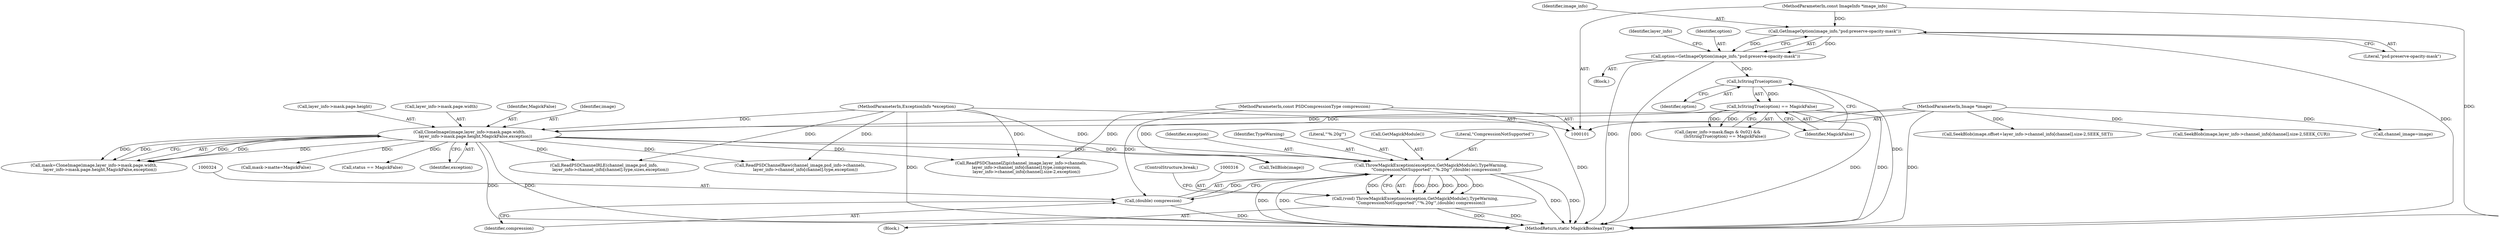digraph "0_ImageMagick_7f2dc7a1afc067d0c89f12c82bcdec0445fb1b94@pointer" {
"1000317" [label="(Call,ThrowMagickException(exception,GetMagickModule(),TypeWarning,\n        \"CompressionNotSupported\",\"'%.20g'\",(double) compression))"];
"1000189" [label="(Call,CloneImage(image,layer_info->mask.page.width,\n         layer_info->mask.page.height,MagickFalse,exception))"];
"1000102" [label="(MethodParameterIn,Image *image)"];
"1000168" [label="(Call,IsStringTrue(option) == MagickFalse)"];
"1000169" [label="(Call,IsStringTrue(option))"];
"1000135" [label="(Call,option=GetImageOption(image_info,\"psd:preserve-opacity-mask\"))"];
"1000137" [label="(Call,GetImageOption(image_info,\"psd:preserve-opacity-mask\"))"];
"1000103" [label="(MethodParameterIn,const ImageInfo *image_info)"];
"1000108" [label="(MethodParameterIn,ExceptionInfo *exception)"];
"1000323" [label="(Call,(double) compression)"];
"1000107" [label="(MethodParameterIn,const PSDCompressionType compression)"];
"1000315" [label="(Call,(void) ThrowMagickException(exception,GetMagickModule(),TypeWarning,\n        \"CompressionNotSupported\",\"'%.20g'\",(double) compression))"];
"1000205" [label="(Identifier,MagickFalse)"];
"1000168" [label="(Call,IsStringTrue(option) == MagickFalse)"];
"1000135" [label="(Call,option=GetImageOption(image_info,\"psd:preserve-opacity-mask\"))"];
"1000189" [label="(Call,CloneImage(image,layer_info->mask.page.width,\n         layer_info->mask.page.height,MagickFalse,exception))"];
"1000228" [label="(Call,ReadPSDChannelRaw(channel_image,psd_info->channels,\n        layer_info->channel_info[channel].type,exception))"];
"1000138" [label="(Identifier,image_info)"];
"1000190" [label="(Identifier,image)"];
"1000315" [label="(Call,(void) ThrowMagickException(exception,GetMagickModule(),TypeWarning,\n        \"CompressionNotSupported\",\"'%.20g'\",(double) compression))"];
"1000217" [label="(Call,TellBlob(image))"];
"1000369" [label="(MethodReturn,static MagickBooleanType)"];
"1000321" [label="(Literal,\"CompressionNotSupported\")"];
"1000318" [label="(Identifier,exception)"];
"1000325" [label="(Identifier,compression)"];
"1000169" [label="(Call,IsStringTrue(option))"];
"1000320" [label="(Identifier,TypeWarning)"];
"1000342" [label="(Call,status == MagickFalse)"];
"1000327" [label="(Call,SeekBlob(image,offset+layer_info->channel_info[channel].size-2,SEEK_SET))"];
"1000322" [label="(Literal,\"'%.20g'\")"];
"1000139" [label="(Literal,\"psd:preserve-opacity-mask\")"];
"1000224" [label="(Block,)"];
"1000108" [label="(MethodParameterIn,ExceptionInfo *exception)"];
"1000206" [label="(Identifier,exception)"];
"1000171" [label="(Identifier,MagickFalse)"];
"1000170" [label="(Identifier,option)"];
"1000323" [label="(Call,(double) compression)"];
"1000317" [label="(Call,ThrowMagickException(exception,GetMagickModule(),TypeWarning,\n        \"CompressionNotSupported\",\"'%.20g'\",(double) compression))"];
"1000187" [label="(Call,mask=CloneImage(image,layer_info->mask.page.width,\n         layer_info->mask.page.height,MagickFalse,exception))"];
"1000267" [label="(Call,ReadPSDChannelRLE(channel_image,psd_info,\n          layer_info->channel_info[channel].type,sizes,exception))"];
"1000107" [label="(MethodParameterIn,const PSDCompressionType compression)"];
"1000290" [label="(Call,ReadPSDChannelZip(channel_image,layer_info->channels,\n        layer_info->channel_info[channel].type,compression,\n        layer_info->channel_info[channel].size-2,exception))"];
"1000160" [label="(Call,(layer_info->mask.flags & 0x02) &&\n           (IsStringTrue(option) == MagickFalse))"];
"1000326" [label="(ControlStructure,break;)"];
"1000137" [label="(Call,GetImageOption(image_info,\"psd:preserve-opacity-mask\"))"];
"1000173" [label="(Call,SeekBlob(image,layer_info->channel_info[channel].size-2,SEEK_CUR))"];
"1000207" [label="(Call,mask->matte=MagickFalse)"];
"1000146" [label="(Identifier,layer_info)"];
"1000319" [label="(Call,GetMagickModule())"];
"1000198" [label="(Call,layer_info->mask.page.height)"];
"1000114" [label="(Call,channel_image=image)"];
"1000133" [label="(Block,)"];
"1000191" [label="(Call,layer_info->mask.page.width)"];
"1000103" [label="(MethodParameterIn,const ImageInfo *image_info)"];
"1000136" [label="(Identifier,option)"];
"1000102" [label="(MethodParameterIn,Image *image)"];
"1000317" -> "1000315"  [label="AST: "];
"1000317" -> "1000323"  [label="CFG: "];
"1000318" -> "1000317"  [label="AST: "];
"1000319" -> "1000317"  [label="AST: "];
"1000320" -> "1000317"  [label="AST: "];
"1000321" -> "1000317"  [label="AST: "];
"1000322" -> "1000317"  [label="AST: "];
"1000323" -> "1000317"  [label="AST: "];
"1000315" -> "1000317"  [label="CFG: "];
"1000317" -> "1000369"  [label="DDG: "];
"1000317" -> "1000369"  [label="DDG: "];
"1000317" -> "1000369"  [label="DDG: "];
"1000317" -> "1000369"  [label="DDG: "];
"1000317" -> "1000315"  [label="DDG: "];
"1000317" -> "1000315"  [label="DDG: "];
"1000317" -> "1000315"  [label="DDG: "];
"1000317" -> "1000315"  [label="DDG: "];
"1000317" -> "1000315"  [label="DDG: "];
"1000317" -> "1000315"  [label="DDG: "];
"1000189" -> "1000317"  [label="DDG: "];
"1000108" -> "1000317"  [label="DDG: "];
"1000323" -> "1000317"  [label="DDG: "];
"1000189" -> "1000187"  [label="AST: "];
"1000189" -> "1000206"  [label="CFG: "];
"1000190" -> "1000189"  [label="AST: "];
"1000191" -> "1000189"  [label="AST: "];
"1000198" -> "1000189"  [label="AST: "];
"1000205" -> "1000189"  [label="AST: "];
"1000206" -> "1000189"  [label="AST: "];
"1000187" -> "1000189"  [label="CFG: "];
"1000189" -> "1000369"  [label="DDG: "];
"1000189" -> "1000369"  [label="DDG: "];
"1000189" -> "1000187"  [label="DDG: "];
"1000189" -> "1000187"  [label="DDG: "];
"1000189" -> "1000187"  [label="DDG: "];
"1000189" -> "1000187"  [label="DDG: "];
"1000189" -> "1000187"  [label="DDG: "];
"1000102" -> "1000189"  [label="DDG: "];
"1000168" -> "1000189"  [label="DDG: "];
"1000108" -> "1000189"  [label="DDG: "];
"1000189" -> "1000207"  [label="DDG: "];
"1000189" -> "1000217"  [label="DDG: "];
"1000189" -> "1000228"  [label="DDG: "];
"1000189" -> "1000267"  [label="DDG: "];
"1000189" -> "1000290"  [label="DDG: "];
"1000189" -> "1000342"  [label="DDG: "];
"1000102" -> "1000101"  [label="AST: "];
"1000102" -> "1000369"  [label="DDG: "];
"1000102" -> "1000114"  [label="DDG: "];
"1000102" -> "1000173"  [label="DDG: "];
"1000102" -> "1000217"  [label="DDG: "];
"1000102" -> "1000327"  [label="DDG: "];
"1000168" -> "1000160"  [label="AST: "];
"1000168" -> "1000171"  [label="CFG: "];
"1000169" -> "1000168"  [label="AST: "];
"1000171" -> "1000168"  [label="AST: "];
"1000160" -> "1000168"  [label="CFG: "];
"1000168" -> "1000369"  [label="DDG: "];
"1000168" -> "1000369"  [label="DDG: "];
"1000168" -> "1000160"  [label="DDG: "];
"1000168" -> "1000160"  [label="DDG: "];
"1000169" -> "1000168"  [label="DDG: "];
"1000169" -> "1000170"  [label="CFG: "];
"1000170" -> "1000169"  [label="AST: "];
"1000171" -> "1000169"  [label="CFG: "];
"1000169" -> "1000369"  [label="DDG: "];
"1000135" -> "1000169"  [label="DDG: "];
"1000135" -> "1000133"  [label="AST: "];
"1000135" -> "1000137"  [label="CFG: "];
"1000136" -> "1000135"  [label="AST: "];
"1000137" -> "1000135"  [label="AST: "];
"1000146" -> "1000135"  [label="CFG: "];
"1000135" -> "1000369"  [label="DDG: "];
"1000135" -> "1000369"  [label="DDG: "];
"1000137" -> "1000135"  [label="DDG: "];
"1000137" -> "1000135"  [label="DDG: "];
"1000137" -> "1000139"  [label="CFG: "];
"1000138" -> "1000137"  [label="AST: "];
"1000139" -> "1000137"  [label="AST: "];
"1000137" -> "1000369"  [label="DDG: "];
"1000103" -> "1000137"  [label="DDG: "];
"1000103" -> "1000101"  [label="AST: "];
"1000103" -> "1000369"  [label="DDG: "];
"1000108" -> "1000101"  [label="AST: "];
"1000108" -> "1000369"  [label="DDG: "];
"1000108" -> "1000228"  [label="DDG: "];
"1000108" -> "1000267"  [label="DDG: "];
"1000108" -> "1000290"  [label="DDG: "];
"1000323" -> "1000325"  [label="CFG: "];
"1000324" -> "1000323"  [label="AST: "];
"1000325" -> "1000323"  [label="AST: "];
"1000323" -> "1000369"  [label="DDG: "];
"1000107" -> "1000323"  [label="DDG: "];
"1000107" -> "1000101"  [label="AST: "];
"1000107" -> "1000369"  [label="DDG: "];
"1000107" -> "1000290"  [label="DDG: "];
"1000315" -> "1000224"  [label="AST: "];
"1000316" -> "1000315"  [label="AST: "];
"1000326" -> "1000315"  [label="CFG: "];
"1000315" -> "1000369"  [label="DDG: "];
"1000315" -> "1000369"  [label="DDG: "];
}
